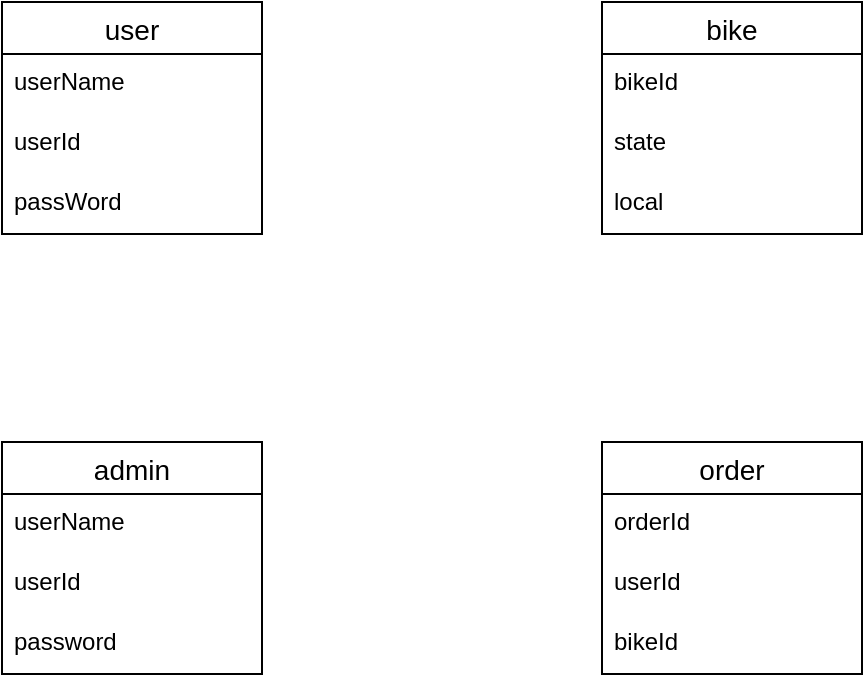 <mxfile version="20.0.1" type="github">
  <diagram id="itspbpVBYWUZ0ncDrBWb" name="Page-1">
    <mxGraphModel dx="1038" dy="547" grid="1" gridSize="10" guides="1" tooltips="1" connect="1" arrows="1" fold="1" page="1" pageScale="1" pageWidth="827" pageHeight="1169" math="0" shadow="0">
      <root>
        <mxCell id="0" />
        <mxCell id="1" parent="0" />
        <mxCell id="3q0tvp77oQCN8iym8NjC-3" value="user" style="swimlane;fontStyle=0;childLayout=stackLayout;horizontal=1;startSize=26;horizontalStack=0;resizeParent=1;resizeParentMax=0;resizeLast=0;collapsible=1;marginBottom=0;align=center;fontSize=14;" vertex="1" parent="1">
          <mxGeometry x="130" y="90" width="130" height="116" as="geometry" />
        </mxCell>
        <mxCell id="3q0tvp77oQCN8iym8NjC-39" value="userName" style="text;strokeColor=none;fillColor=none;spacingLeft=4;spacingRight=4;overflow=hidden;rotatable=0;points=[[0,0.5],[1,0.5]];portConstraint=eastwest;fontSize=12;" vertex="1" parent="3q0tvp77oQCN8iym8NjC-3">
          <mxGeometry y="26" width="130" height="30" as="geometry" />
        </mxCell>
        <mxCell id="3q0tvp77oQCN8iym8NjC-41" value="userId" style="text;strokeColor=none;fillColor=none;spacingLeft=4;spacingRight=4;overflow=hidden;rotatable=0;points=[[0,0.5],[1,0.5]];portConstraint=eastwest;fontSize=12;" vertex="1" parent="3q0tvp77oQCN8iym8NjC-3">
          <mxGeometry y="56" width="130" height="30" as="geometry" />
        </mxCell>
        <mxCell id="3q0tvp77oQCN8iym8NjC-40" value="passWord" style="text;strokeColor=none;fillColor=none;spacingLeft=4;spacingRight=4;overflow=hidden;rotatable=0;points=[[0,0.5],[1,0.5]];portConstraint=eastwest;fontSize=12;" vertex="1" parent="3q0tvp77oQCN8iym8NjC-3">
          <mxGeometry y="86" width="130" height="30" as="geometry" />
        </mxCell>
        <mxCell id="3q0tvp77oQCN8iym8NjC-7" value="bike" style="swimlane;fontStyle=0;childLayout=stackLayout;horizontal=1;startSize=26;horizontalStack=0;resizeParent=1;resizeParentMax=0;resizeLast=0;collapsible=1;marginBottom=0;align=center;fontSize=14;" vertex="1" parent="1">
          <mxGeometry x="430" y="90" width="130" height="116" as="geometry" />
        </mxCell>
        <mxCell id="3q0tvp77oQCN8iym8NjC-43" value="bikeId" style="text;strokeColor=none;fillColor=none;spacingLeft=4;spacingRight=4;overflow=hidden;rotatable=0;points=[[0,0.5],[1,0.5]];portConstraint=eastwest;fontSize=12;" vertex="1" parent="3q0tvp77oQCN8iym8NjC-7">
          <mxGeometry y="26" width="130" height="30" as="geometry" />
        </mxCell>
        <mxCell id="3q0tvp77oQCN8iym8NjC-44" value="state" style="text;strokeColor=none;fillColor=none;spacingLeft=4;spacingRight=4;overflow=hidden;rotatable=0;points=[[0,0.5],[1,0.5]];portConstraint=eastwest;fontSize=12;" vertex="1" parent="3q0tvp77oQCN8iym8NjC-7">
          <mxGeometry y="56" width="130" height="30" as="geometry" />
        </mxCell>
        <mxCell id="3q0tvp77oQCN8iym8NjC-45" value="local" style="text;strokeColor=none;fillColor=none;spacingLeft=4;spacingRight=4;overflow=hidden;rotatable=0;points=[[0,0.5],[1,0.5]];portConstraint=eastwest;fontSize=12;" vertex="1" parent="3q0tvp77oQCN8iym8NjC-7">
          <mxGeometry y="86" width="130" height="30" as="geometry" />
        </mxCell>
        <mxCell id="3q0tvp77oQCN8iym8NjC-11" value="admin" style="swimlane;fontStyle=0;childLayout=stackLayout;horizontal=1;startSize=26;horizontalStack=0;resizeParent=1;resizeParentMax=0;resizeLast=0;collapsible=1;marginBottom=0;align=center;fontSize=14;" vertex="1" parent="1">
          <mxGeometry x="130" y="310" width="130" height="116" as="geometry" />
        </mxCell>
        <mxCell id="3q0tvp77oQCN8iym8NjC-42" value="userName" style="text;strokeColor=none;fillColor=none;spacingLeft=4;spacingRight=4;overflow=hidden;rotatable=0;points=[[0,0.5],[1,0.5]];portConstraint=eastwest;fontSize=12;" vertex="1" parent="3q0tvp77oQCN8iym8NjC-11">
          <mxGeometry y="26" width="130" height="30" as="geometry" />
        </mxCell>
        <mxCell id="3q0tvp77oQCN8iym8NjC-50" value="userId" style="text;strokeColor=none;fillColor=none;spacingLeft=4;spacingRight=4;overflow=hidden;rotatable=0;points=[[0,0.5],[1,0.5]];portConstraint=eastwest;fontSize=12;" vertex="1" parent="3q0tvp77oQCN8iym8NjC-11">
          <mxGeometry y="56" width="130" height="30" as="geometry" />
        </mxCell>
        <mxCell id="3q0tvp77oQCN8iym8NjC-49" value="password" style="text;strokeColor=none;fillColor=none;spacingLeft=4;spacingRight=4;overflow=hidden;rotatable=0;points=[[0,0.5],[1,0.5]];portConstraint=eastwest;fontSize=12;" vertex="1" parent="3q0tvp77oQCN8iym8NjC-11">
          <mxGeometry y="86" width="130" height="30" as="geometry" />
        </mxCell>
        <mxCell id="3q0tvp77oQCN8iym8NjC-17" value="order" style="swimlane;fontStyle=0;childLayout=stackLayout;horizontal=1;startSize=26;horizontalStack=0;resizeParent=1;resizeParentMax=0;resizeLast=0;collapsible=1;marginBottom=0;align=center;fontSize=14;" vertex="1" parent="1">
          <mxGeometry x="430" y="310" width="130" height="116" as="geometry" />
        </mxCell>
        <mxCell id="3q0tvp77oQCN8iym8NjC-48" value="orderId    " style="text;strokeColor=none;fillColor=none;spacingLeft=4;spacingRight=4;overflow=hidden;rotatable=0;points=[[0,0.5],[1,0.5]];portConstraint=eastwest;fontSize=12;" vertex="1" parent="3q0tvp77oQCN8iym8NjC-17">
          <mxGeometry y="26" width="130" height="30" as="geometry" />
        </mxCell>
        <mxCell id="3q0tvp77oQCN8iym8NjC-47" value="userId" style="text;strokeColor=none;fillColor=none;spacingLeft=4;spacingRight=4;overflow=hidden;rotatable=0;points=[[0,0.5],[1,0.5]];portConstraint=eastwest;fontSize=12;" vertex="1" parent="3q0tvp77oQCN8iym8NjC-17">
          <mxGeometry y="56" width="130" height="30" as="geometry" />
        </mxCell>
        <mxCell id="3q0tvp77oQCN8iym8NjC-46" value="bikeId" style="text;strokeColor=none;fillColor=none;spacingLeft=4;spacingRight=4;overflow=hidden;rotatable=0;points=[[0,0.5],[1,0.5]];portConstraint=eastwest;fontSize=12;" vertex="1" parent="3q0tvp77oQCN8iym8NjC-17">
          <mxGeometry y="86" width="130" height="30" as="geometry" />
        </mxCell>
      </root>
    </mxGraphModel>
  </diagram>
</mxfile>
